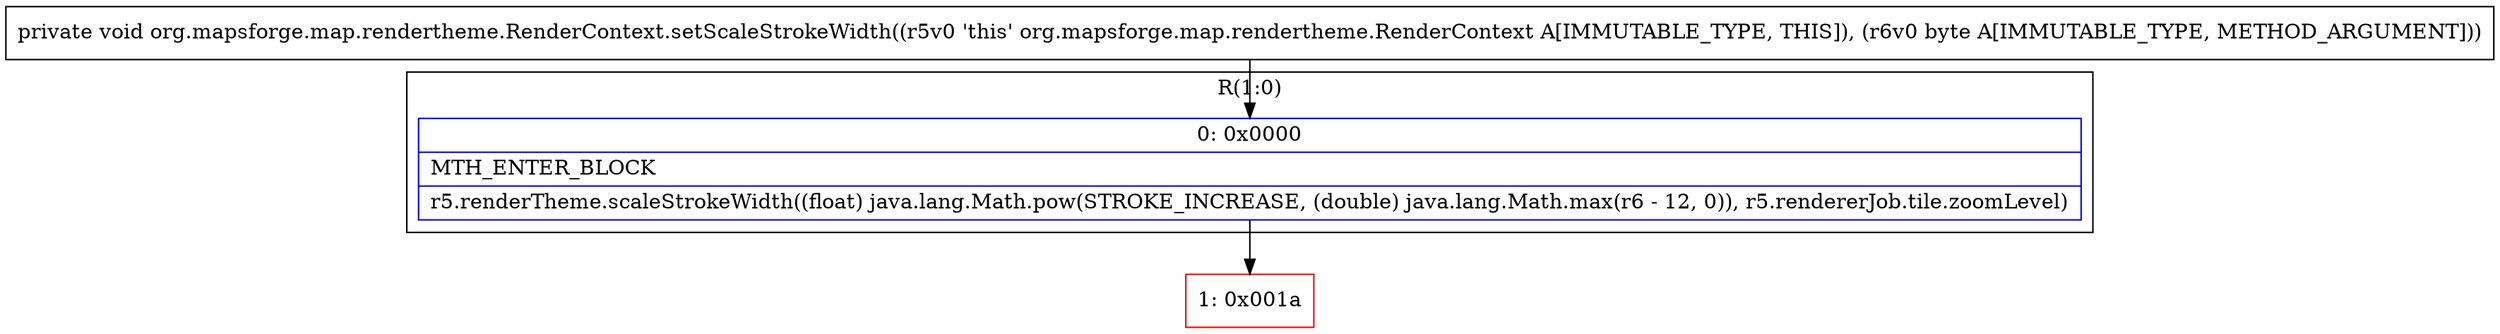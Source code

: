 digraph "CFG fororg.mapsforge.map.rendertheme.RenderContext.setScaleStrokeWidth(B)V" {
subgraph cluster_Region_979412287 {
label = "R(1:0)";
node [shape=record,color=blue];
Node_0 [shape=record,label="{0\:\ 0x0000|MTH_ENTER_BLOCK\l|r5.renderTheme.scaleStrokeWidth((float) java.lang.Math.pow(STROKE_INCREASE, (double) java.lang.Math.max(r6 \- 12, 0)), r5.rendererJob.tile.zoomLevel)\l}"];
}
Node_1 [shape=record,color=red,label="{1\:\ 0x001a}"];
MethodNode[shape=record,label="{private void org.mapsforge.map.rendertheme.RenderContext.setScaleStrokeWidth((r5v0 'this' org.mapsforge.map.rendertheme.RenderContext A[IMMUTABLE_TYPE, THIS]), (r6v0 byte A[IMMUTABLE_TYPE, METHOD_ARGUMENT])) }"];
MethodNode -> Node_0;
Node_0 -> Node_1;
}

